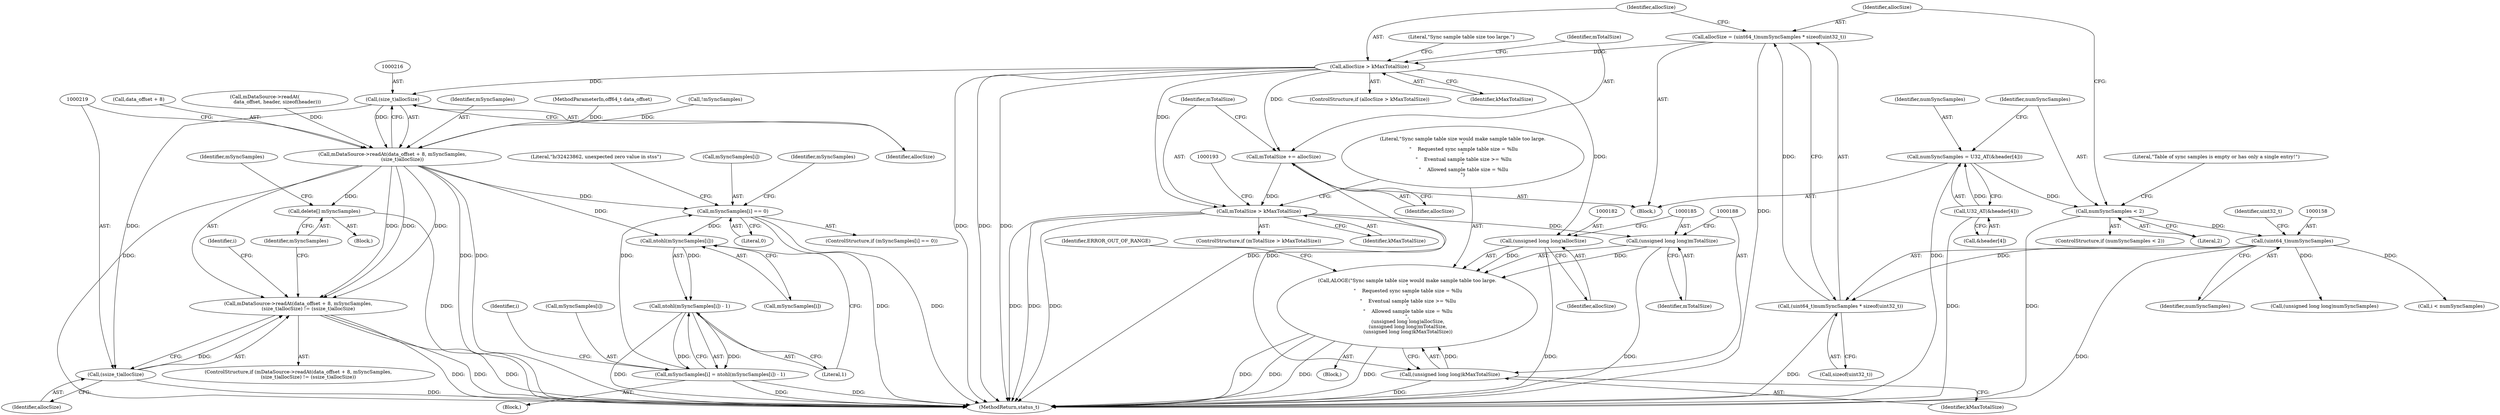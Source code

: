 digraph "0_Android_7fa3f552a6f34ed05c15e64ea30b8eed53f77a41@integer" {
"1000154" [label="(Call,allocSize = (uint64_t)numSyncSamples * sizeof(uint32_t))"];
"1000156" [label="(Call,(uint64_t)numSyncSamples * sizeof(uint32_t))"];
"1000157" [label="(Call,(uint64_t)numSyncSamples)"];
"1000147" [label="(Call,numSyncSamples < 2)"];
"1000139" [label="(Call,numSyncSamples = U32_AT(&header[4]))"];
"1000141" [label="(Call,U32_AT(&header[4]))"];
"1000163" [label="(Call,allocSize > kMaxTotalSize)"];
"1000171" [label="(Call,mTotalSize += allocSize)"];
"1000175" [label="(Call,mTotalSize > kMaxTotalSize)"];
"1000184" [label="(Call,(unsigned long long)mTotalSize)"];
"1000179" [label="(Call,ALOGE(\"Sync sample table size would make sample table too large.\n\"\n \"    Requested sync sample table size = %llu\n\"\n \"    Eventual sample table size >= %llu\n\"\n \"    Allowed sample table size = %llu\n\",\n (unsigned long long)allocSize,\n (unsigned long long)mTotalSize,\n (unsigned long long)kMaxTotalSize))"];
"1000187" [label="(Call,(unsigned long long)kMaxTotalSize)"];
"1000181" [label="(Call,(unsigned long long)allocSize)"];
"1000215" [label="(Call,(size_t)allocSize)"];
"1000210" [label="(Call,mDataSource->readAt(data_offset + 8, mSyncSamples,\n             (size_t)allocSize))"];
"1000209" [label="(Call,mDataSource->readAt(data_offset + 8, mSyncSamples,\n             (size_t)allocSize) != (ssize_t)allocSize)"];
"1000222" [label="(Call,delete[] mSyncSamples)"];
"1000241" [label="(Call,mSyncSamples[i] == 0)"];
"1000255" [label="(Call,ntohl(mSyncSamples[i]))"];
"1000254" [label="(Call,ntohl(mSyncSamples[i]) - 1)"];
"1000250" [label="(Call,mSyncSamples[i] = ntohl(mSyncSamples[i]) - 1)"];
"1000218" [label="(Call,(ssize_t)allocSize)"];
"1000183" [label="(Identifier,allocSize)"];
"1000198" [label="(Call,!mSyncSamples)"];
"1000172" [label="(Identifier,mTotalSize)"];
"1000174" [label="(ControlStructure,if (mTotalSize > kMaxTotalSize))"];
"1000163" [label="(Call,allocSize > kMaxTotalSize)"];
"1000210" [label="(Call,mDataSource->readAt(data_offset + 8, mSyncSamples,\n             (size_t)allocSize))"];
"1000187" [label="(Call,(unsigned long long)kMaxTotalSize)"];
"1000209" [label="(Call,mDataSource->readAt(data_offset + 8, mSyncSamples,\n             (size_t)allocSize) != (ssize_t)allocSize)"];
"1000221" [label="(Block,)"];
"1000175" [label="(Call,mTotalSize > kMaxTotalSize)"];
"1000255" [label="(Call,ntohl(mSyncSamples[i]))"];
"1000218" [label="(Call,(ssize_t)allocSize)"];
"1000178" [label="(Block,)"];
"1000211" [label="(Call,data_offset + 8)"];
"1000146" [label="(ControlStructure,if (numSyncSamples < 2))"];
"1000256" [label="(Call,mSyncSamples[i])"];
"1000234" [label="(Call,i < numSyncSamples)"];
"1000147" [label="(Call,numSyncSamples < 2)"];
"1000177" [label="(Identifier,kMaxTotalSize)"];
"1000179" [label="(Call,ALOGE(\"Sync sample table size would make sample table too large.\n\"\n \"    Requested sync sample table size = %llu\n\"\n \"    Eventual sample table size >= %llu\n\"\n \"    Allowed sample table size = %llu\n\",\n (unsigned long long)allocSize,\n (unsigned long long)mTotalSize,\n (unsigned long long)kMaxTotalSize))"];
"1000142" [label="(Call,&header[4])"];
"1000156" [label="(Call,(uint64_t)numSyncSamples * sizeof(uint32_t))"];
"1000118" [label="(Call,mDataSource->readAt(\n                data_offset, header, sizeof(header)))"];
"1000238" [label="(Identifier,i)"];
"1000222" [label="(Call,delete[] mSyncSamples)"];
"1000181" [label="(Call,(unsigned long long)allocSize)"];
"1000141" [label="(Call,U32_AT(&header[4]))"];
"1000149" [label="(Literal,2)"];
"1000214" [label="(Identifier,mSyncSamples)"];
"1000155" [label="(Identifier,allocSize)"];
"1000171" [label="(Call,mTotalSize += allocSize)"];
"1000162" [label="(ControlStructure,if (allocSize > kMaxTotalSize))"];
"1000240" [label="(ControlStructure,if (mSyncSamples[i] == 0))"];
"1000191" [label="(Identifier,ERROR_OUT_OF_RANGE)"];
"1000241" [label="(Call,mSyncSamples[i] == 0)"];
"1000165" [label="(Identifier,kMaxTotalSize)"];
"1000254" [label="(Call,ntohl(mSyncSamples[i]) - 1)"];
"1000251" [label="(Call,mSyncSamples[i])"];
"1000140" [label="(Identifier,numSyncSamples)"];
"1000242" [label="(Call,mSyncSamples[i])"];
"1000259" [label="(Literal,1)"];
"1000208" [label="(ControlStructure,if (mDataSource->readAt(data_offset + 8, mSyncSamples,\n             (size_t)allocSize) != (ssize_t)allocSize))"];
"1000168" [label="(Literal,\"Sync sample table size too large.\")"];
"1000223" [label="(Identifier,mSyncSamples)"];
"1000252" [label="(Identifier,mSyncSamples)"];
"1000250" [label="(Call,mSyncSamples[i] = ntohl(mSyncSamples[i]) - 1)"];
"1000239" [label="(Block,)"];
"1000189" [label="(Identifier,kMaxTotalSize)"];
"1000152" [label="(Literal,\"Table of sync samples is empty or has only a single entry!\")"];
"1000245" [label="(Literal,0)"];
"1000159" [label="(Identifier,numSyncSamples)"];
"1000173" [label="(Identifier,allocSize)"];
"1000268" [label="(MethodReturn,status_t)"];
"1000154" [label="(Call,allocSize = (uint64_t)numSyncSamples * sizeof(uint32_t))"];
"1000103" [label="(Block,)"];
"1000161" [label="(Identifier,uint32_t)"];
"1000186" [label="(Identifier,mTotalSize)"];
"1000217" [label="(Identifier,allocSize)"];
"1000164" [label="(Identifier,allocSize)"];
"1000157" [label="(Call,(uint64_t)numSyncSamples)"];
"1000148" [label="(Identifier,numSyncSamples)"];
"1000139" [label="(Call,numSyncSamples = U32_AT(&header[4]))"];
"1000176" [label="(Identifier,mTotalSize)"];
"1000180" [label="(Literal,\"Sync sample table size would make sample table too large.\n\"\n \"    Requested sync sample table size = %llu\n\"\n \"    Eventual sample table size >= %llu\n\"\n \"    Allowed sample table size = %llu\n\")"];
"1000232" [label="(Identifier,i)"];
"1000248" [label="(Literal,\"b/32423862, unexpected zero value in stss\")"];
"1000220" [label="(Identifier,allocSize)"];
"1000101" [label="(MethodParameterIn,off64_t data_offset)"];
"1000203" [label="(Call,(unsigned long long)numSyncSamples)"];
"1000215" [label="(Call,(size_t)allocSize)"];
"1000160" [label="(Call,sizeof(uint32_t))"];
"1000225" [label="(Identifier,mSyncSamples)"];
"1000184" [label="(Call,(unsigned long long)mTotalSize)"];
"1000154" -> "1000103"  [label="AST: "];
"1000154" -> "1000156"  [label="CFG: "];
"1000155" -> "1000154"  [label="AST: "];
"1000156" -> "1000154"  [label="AST: "];
"1000164" -> "1000154"  [label="CFG: "];
"1000154" -> "1000268"  [label="DDG: "];
"1000156" -> "1000154"  [label="DDG: "];
"1000154" -> "1000163"  [label="DDG: "];
"1000156" -> "1000160"  [label="CFG: "];
"1000157" -> "1000156"  [label="AST: "];
"1000160" -> "1000156"  [label="AST: "];
"1000156" -> "1000268"  [label="DDG: "];
"1000157" -> "1000156"  [label="DDG: "];
"1000157" -> "1000159"  [label="CFG: "];
"1000158" -> "1000157"  [label="AST: "];
"1000159" -> "1000157"  [label="AST: "];
"1000161" -> "1000157"  [label="CFG: "];
"1000157" -> "1000268"  [label="DDG: "];
"1000147" -> "1000157"  [label="DDG: "];
"1000157" -> "1000203"  [label="DDG: "];
"1000157" -> "1000234"  [label="DDG: "];
"1000147" -> "1000146"  [label="AST: "];
"1000147" -> "1000149"  [label="CFG: "];
"1000148" -> "1000147"  [label="AST: "];
"1000149" -> "1000147"  [label="AST: "];
"1000152" -> "1000147"  [label="CFG: "];
"1000155" -> "1000147"  [label="CFG: "];
"1000147" -> "1000268"  [label="DDG: "];
"1000139" -> "1000147"  [label="DDG: "];
"1000139" -> "1000103"  [label="AST: "];
"1000139" -> "1000141"  [label="CFG: "];
"1000140" -> "1000139"  [label="AST: "];
"1000141" -> "1000139"  [label="AST: "];
"1000148" -> "1000139"  [label="CFG: "];
"1000139" -> "1000268"  [label="DDG: "];
"1000141" -> "1000139"  [label="DDG: "];
"1000141" -> "1000142"  [label="CFG: "];
"1000142" -> "1000141"  [label="AST: "];
"1000141" -> "1000268"  [label="DDG: "];
"1000163" -> "1000162"  [label="AST: "];
"1000163" -> "1000165"  [label="CFG: "];
"1000164" -> "1000163"  [label="AST: "];
"1000165" -> "1000163"  [label="AST: "];
"1000168" -> "1000163"  [label="CFG: "];
"1000172" -> "1000163"  [label="CFG: "];
"1000163" -> "1000268"  [label="DDG: "];
"1000163" -> "1000268"  [label="DDG: "];
"1000163" -> "1000268"  [label="DDG: "];
"1000163" -> "1000171"  [label="DDG: "];
"1000163" -> "1000175"  [label="DDG: "];
"1000163" -> "1000181"  [label="DDG: "];
"1000163" -> "1000215"  [label="DDG: "];
"1000171" -> "1000103"  [label="AST: "];
"1000171" -> "1000173"  [label="CFG: "];
"1000172" -> "1000171"  [label="AST: "];
"1000173" -> "1000171"  [label="AST: "];
"1000176" -> "1000171"  [label="CFG: "];
"1000171" -> "1000268"  [label="DDG: "];
"1000171" -> "1000175"  [label="DDG: "];
"1000175" -> "1000174"  [label="AST: "];
"1000175" -> "1000177"  [label="CFG: "];
"1000176" -> "1000175"  [label="AST: "];
"1000177" -> "1000175"  [label="AST: "];
"1000180" -> "1000175"  [label="CFG: "];
"1000193" -> "1000175"  [label="CFG: "];
"1000175" -> "1000268"  [label="DDG: "];
"1000175" -> "1000268"  [label="DDG: "];
"1000175" -> "1000268"  [label="DDG: "];
"1000175" -> "1000184"  [label="DDG: "];
"1000175" -> "1000187"  [label="DDG: "];
"1000184" -> "1000179"  [label="AST: "];
"1000184" -> "1000186"  [label="CFG: "];
"1000185" -> "1000184"  [label="AST: "];
"1000186" -> "1000184"  [label="AST: "];
"1000188" -> "1000184"  [label="CFG: "];
"1000184" -> "1000268"  [label="DDG: "];
"1000184" -> "1000179"  [label="DDG: "];
"1000179" -> "1000178"  [label="AST: "];
"1000179" -> "1000187"  [label="CFG: "];
"1000180" -> "1000179"  [label="AST: "];
"1000181" -> "1000179"  [label="AST: "];
"1000187" -> "1000179"  [label="AST: "];
"1000191" -> "1000179"  [label="CFG: "];
"1000179" -> "1000268"  [label="DDG: "];
"1000179" -> "1000268"  [label="DDG: "];
"1000179" -> "1000268"  [label="DDG: "];
"1000179" -> "1000268"  [label="DDG: "];
"1000181" -> "1000179"  [label="DDG: "];
"1000187" -> "1000179"  [label="DDG: "];
"1000187" -> "1000189"  [label="CFG: "];
"1000188" -> "1000187"  [label="AST: "];
"1000189" -> "1000187"  [label="AST: "];
"1000187" -> "1000268"  [label="DDG: "];
"1000181" -> "1000183"  [label="CFG: "];
"1000182" -> "1000181"  [label="AST: "];
"1000183" -> "1000181"  [label="AST: "];
"1000185" -> "1000181"  [label="CFG: "];
"1000181" -> "1000268"  [label="DDG: "];
"1000215" -> "1000210"  [label="AST: "];
"1000215" -> "1000217"  [label="CFG: "];
"1000216" -> "1000215"  [label="AST: "];
"1000217" -> "1000215"  [label="AST: "];
"1000210" -> "1000215"  [label="CFG: "];
"1000215" -> "1000210"  [label="DDG: "];
"1000215" -> "1000218"  [label="DDG: "];
"1000210" -> "1000209"  [label="AST: "];
"1000211" -> "1000210"  [label="AST: "];
"1000214" -> "1000210"  [label="AST: "];
"1000219" -> "1000210"  [label="CFG: "];
"1000210" -> "1000268"  [label="DDG: "];
"1000210" -> "1000268"  [label="DDG: "];
"1000210" -> "1000268"  [label="DDG: "];
"1000210" -> "1000209"  [label="DDG: "];
"1000210" -> "1000209"  [label="DDG: "];
"1000210" -> "1000209"  [label="DDG: "];
"1000118" -> "1000210"  [label="DDG: "];
"1000101" -> "1000210"  [label="DDG: "];
"1000198" -> "1000210"  [label="DDG: "];
"1000210" -> "1000222"  [label="DDG: "];
"1000210" -> "1000241"  [label="DDG: "];
"1000210" -> "1000255"  [label="DDG: "];
"1000209" -> "1000208"  [label="AST: "];
"1000209" -> "1000218"  [label="CFG: "];
"1000218" -> "1000209"  [label="AST: "];
"1000223" -> "1000209"  [label="CFG: "];
"1000232" -> "1000209"  [label="CFG: "];
"1000209" -> "1000268"  [label="DDG: "];
"1000209" -> "1000268"  [label="DDG: "];
"1000209" -> "1000268"  [label="DDG: "];
"1000218" -> "1000209"  [label="DDG: "];
"1000222" -> "1000221"  [label="AST: "];
"1000222" -> "1000223"  [label="CFG: "];
"1000223" -> "1000222"  [label="AST: "];
"1000225" -> "1000222"  [label="CFG: "];
"1000222" -> "1000268"  [label="DDG: "];
"1000241" -> "1000240"  [label="AST: "];
"1000241" -> "1000245"  [label="CFG: "];
"1000242" -> "1000241"  [label="AST: "];
"1000245" -> "1000241"  [label="AST: "];
"1000248" -> "1000241"  [label="CFG: "];
"1000252" -> "1000241"  [label="CFG: "];
"1000241" -> "1000268"  [label="DDG: "];
"1000241" -> "1000268"  [label="DDG: "];
"1000250" -> "1000241"  [label="DDG: "];
"1000241" -> "1000255"  [label="DDG: "];
"1000255" -> "1000254"  [label="AST: "];
"1000255" -> "1000256"  [label="CFG: "];
"1000256" -> "1000255"  [label="AST: "];
"1000259" -> "1000255"  [label="CFG: "];
"1000255" -> "1000254"  [label="DDG: "];
"1000254" -> "1000250"  [label="AST: "];
"1000254" -> "1000259"  [label="CFG: "];
"1000259" -> "1000254"  [label="AST: "];
"1000250" -> "1000254"  [label="CFG: "];
"1000254" -> "1000268"  [label="DDG: "];
"1000254" -> "1000250"  [label="DDG: "];
"1000254" -> "1000250"  [label="DDG: "];
"1000250" -> "1000239"  [label="AST: "];
"1000251" -> "1000250"  [label="AST: "];
"1000238" -> "1000250"  [label="CFG: "];
"1000250" -> "1000268"  [label="DDG: "];
"1000250" -> "1000268"  [label="DDG: "];
"1000218" -> "1000220"  [label="CFG: "];
"1000219" -> "1000218"  [label="AST: "];
"1000220" -> "1000218"  [label="AST: "];
"1000218" -> "1000268"  [label="DDG: "];
}

